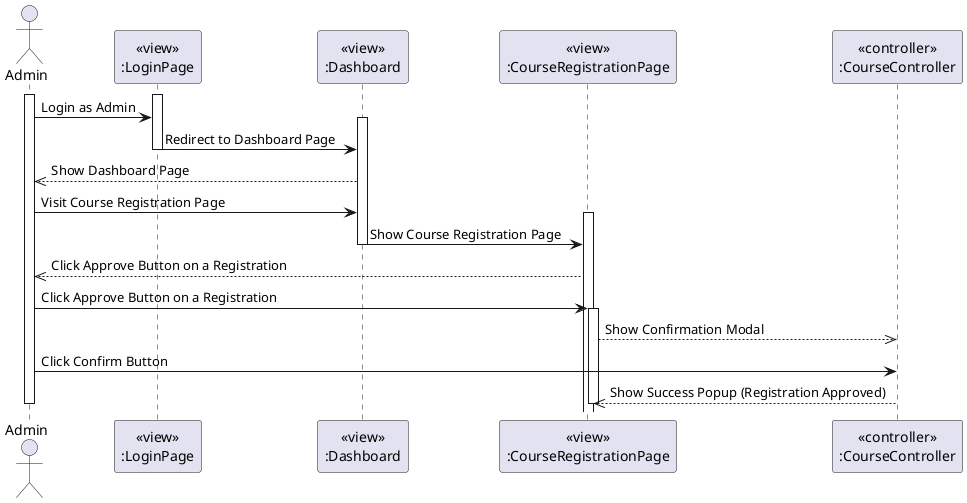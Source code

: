 @startuml ApproveCourseRegistration
actor Admin
participant LoginPageView [
  <<view>>
  :LoginPage
]

participant DashboardView [
  <<view>>
  :Dashboard
]

participant CourseRegistrationView [
  <<view>>
  :CourseRegistrationPage
]

participant CourseController [
  <<controller>>
  :CourseController
]

activate Admin
activate LoginPageView
Admin -> LoginPageView: Login as Admin
activate DashboardView
LoginPageView -> DashboardView: Redirect to Dashboard Page
deactivate LoginPageView

DashboardView -->> Admin: Show Dashboard Page

Admin -> DashboardView: Visit Course Registration Page
activate CourseRegistrationView
DashboardView -> CourseRegistrationView: Show Course Registration Page
deactivate DashboardView

CourseRegistrationView -->> Admin: Click Approve Button on a Registration

Admin -> CourseRegistrationView: Click Approve Button on a Registration
activate CourseRegistrationView

CourseRegistrationView -->> CourseController: Show Confirmation Modal

Admin -> CourseController: Click Confirm Button

CourseController -->> CourseRegistrationView: Show Success Popup (Registration Approved)

deactivate Admin
deactivate CourseRegistrationView
deactivate CourseController
@enduml
